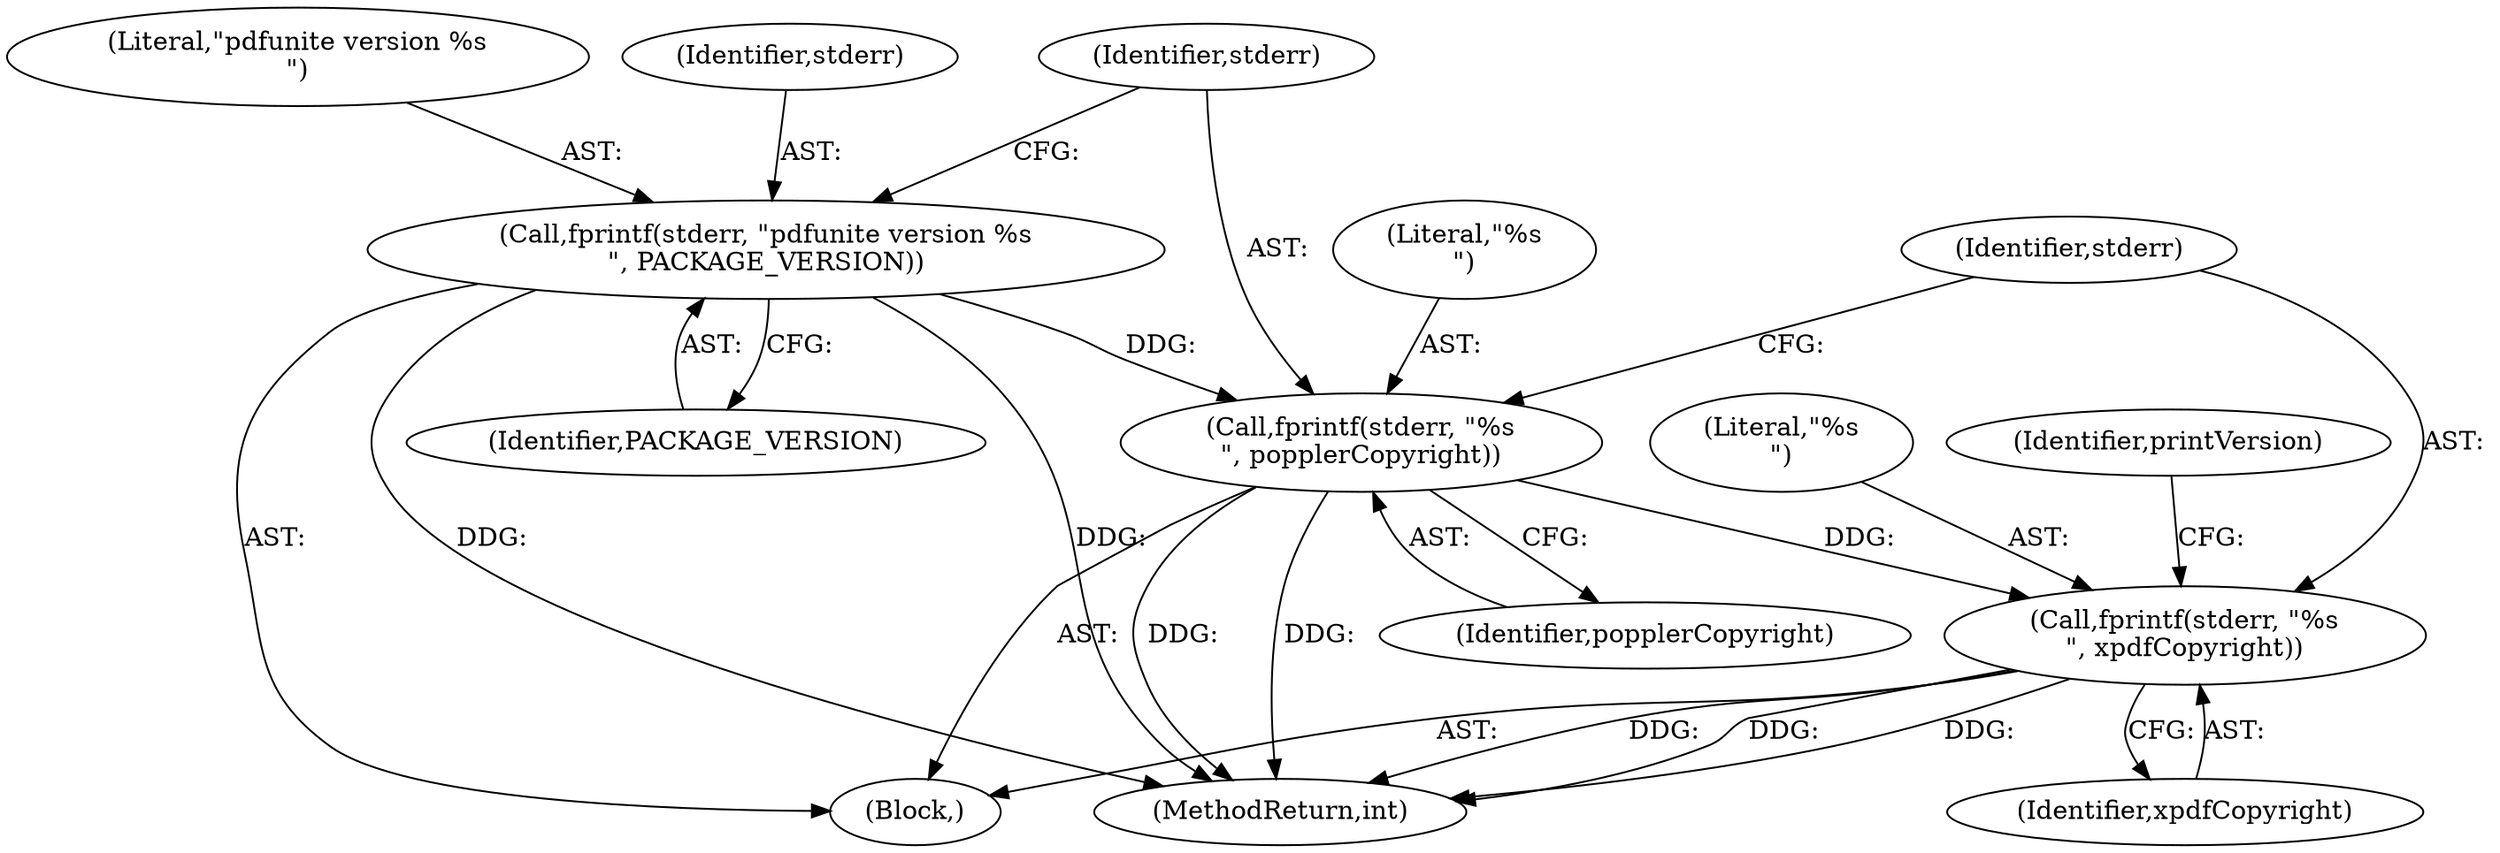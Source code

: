 digraph "0_poppler_5c9b08a875b07853be6c44e43ff5f7f059df666a@API" {
"1000171" [label="(Call,fprintf(stderr, \"%s\n\", xpdfCopyright))"];
"1000167" [label="(Call,fprintf(stderr, \"%s\n\", popplerCopyright))"];
"1000163" [label="(Call,fprintf(stderr, \"pdfunite version %s\n\", PACKAGE_VERSION))"];
"1001120" [label="(MethodReturn,int)"];
"1000169" [label="(Literal,\"%s\n\")"];
"1000170" [label="(Identifier,popplerCopyright)"];
"1000171" [label="(Call,fprintf(stderr, \"%s\n\", xpdfCopyright))"];
"1000167" [label="(Call,fprintf(stderr, \"%s\n\", popplerCopyright))"];
"1000173" [label="(Literal,\"%s\n\")"];
"1000172" [label="(Identifier,stderr)"];
"1000164" [label="(Identifier,stderr)"];
"1000168" [label="(Identifier,stderr)"];
"1000174" [label="(Identifier,xpdfCopyright)"];
"1000163" [label="(Call,fprintf(stderr, \"pdfunite version %s\n\", PACKAGE_VERSION))"];
"1000165" [label="(Literal,\"pdfunite version %s\n\")"];
"1000162" [label="(Block,)"];
"1000177" [label="(Identifier,printVersion)"];
"1000166" [label="(Identifier,PACKAGE_VERSION)"];
"1000171" -> "1000162"  [label="AST: "];
"1000171" -> "1000174"  [label="CFG: "];
"1000172" -> "1000171"  [label="AST: "];
"1000173" -> "1000171"  [label="AST: "];
"1000174" -> "1000171"  [label="AST: "];
"1000177" -> "1000171"  [label="CFG: "];
"1000171" -> "1001120"  [label="DDG: "];
"1000171" -> "1001120"  [label="DDG: "];
"1000171" -> "1001120"  [label="DDG: "];
"1000167" -> "1000171"  [label="DDG: "];
"1000167" -> "1000162"  [label="AST: "];
"1000167" -> "1000170"  [label="CFG: "];
"1000168" -> "1000167"  [label="AST: "];
"1000169" -> "1000167"  [label="AST: "];
"1000170" -> "1000167"  [label="AST: "];
"1000172" -> "1000167"  [label="CFG: "];
"1000167" -> "1001120"  [label="DDG: "];
"1000167" -> "1001120"  [label="DDG: "];
"1000163" -> "1000167"  [label="DDG: "];
"1000163" -> "1000162"  [label="AST: "];
"1000163" -> "1000166"  [label="CFG: "];
"1000164" -> "1000163"  [label="AST: "];
"1000165" -> "1000163"  [label="AST: "];
"1000166" -> "1000163"  [label="AST: "];
"1000168" -> "1000163"  [label="CFG: "];
"1000163" -> "1001120"  [label="DDG: "];
"1000163" -> "1001120"  [label="DDG: "];
}
